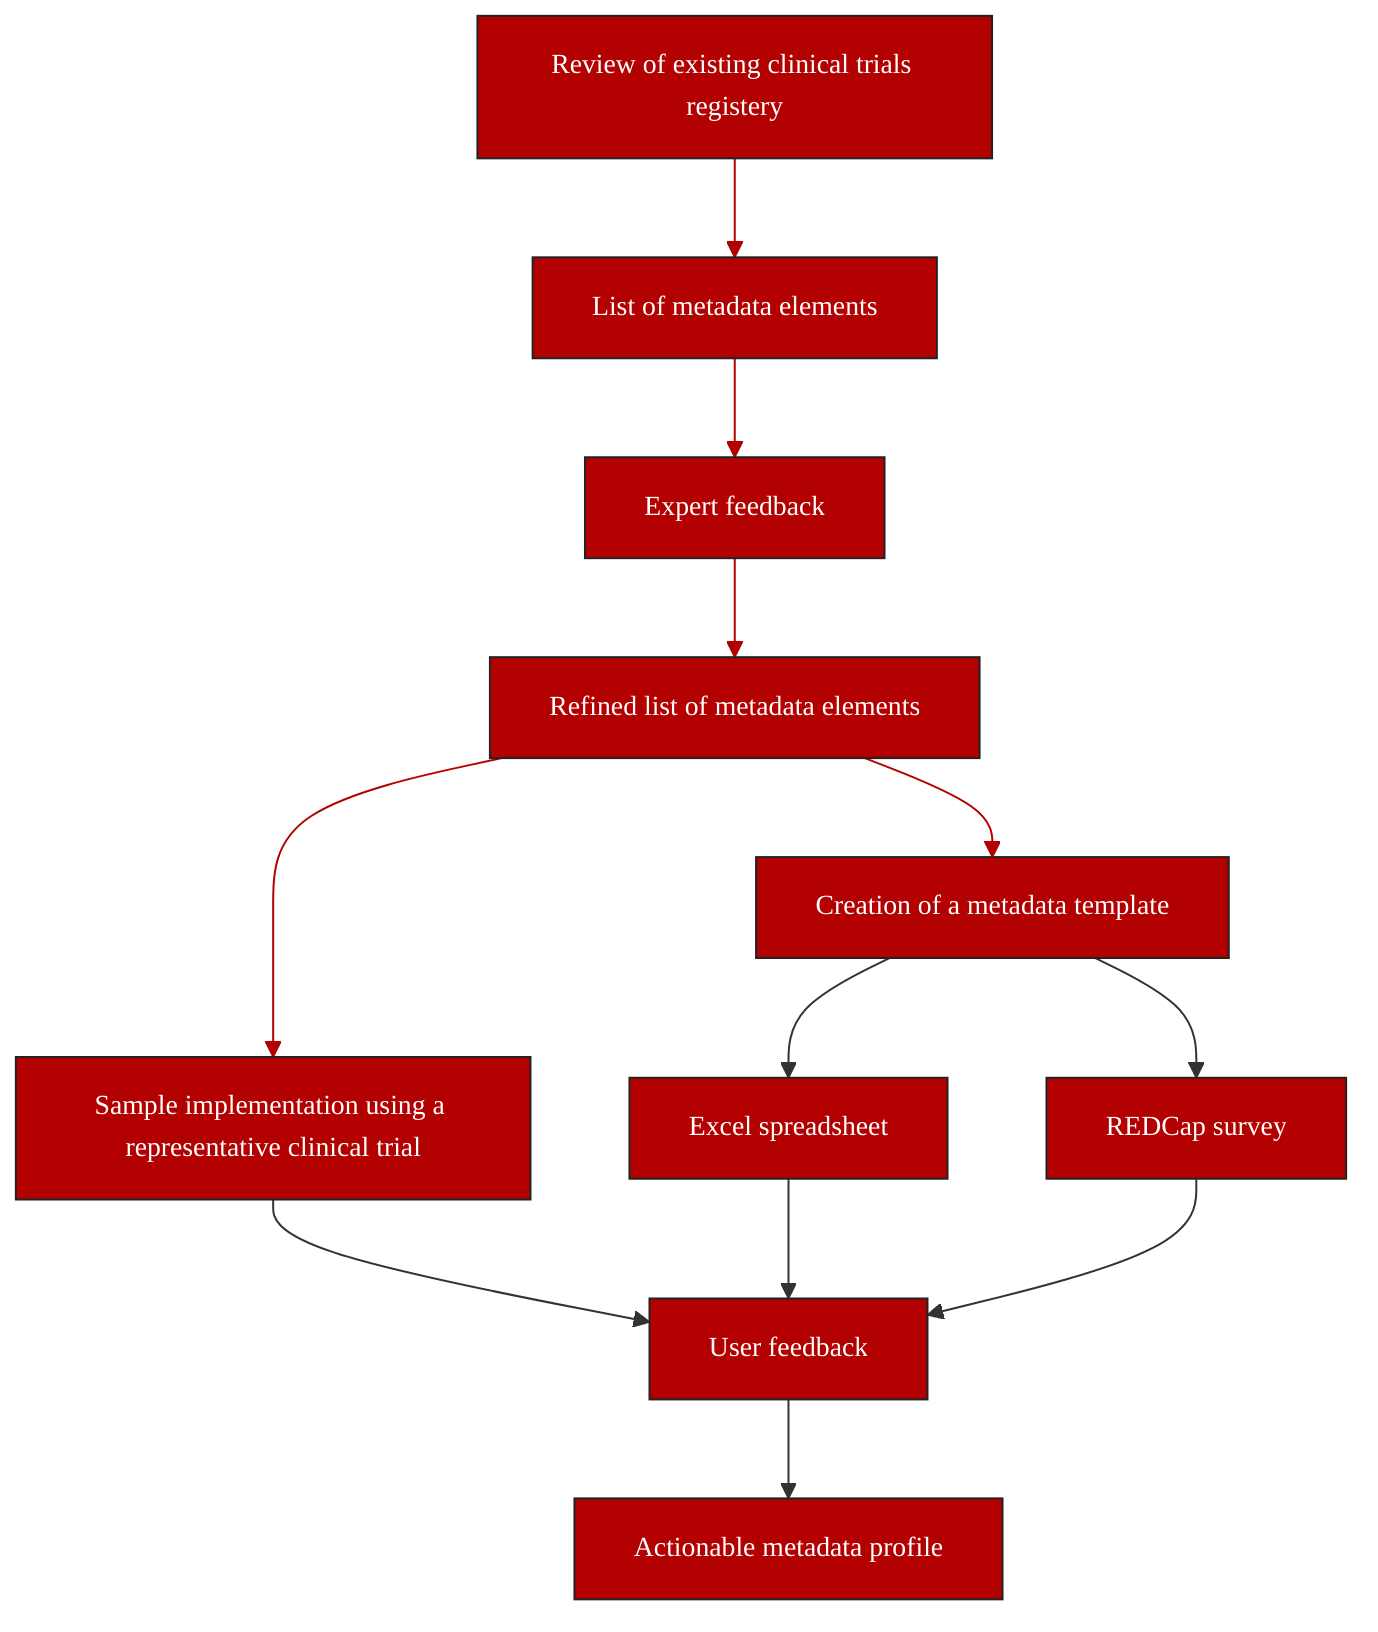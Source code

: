 graph TD
    step1[Review of existing clinical trials registery]:::box --> step2[List of metadata elements]:::box
    step2 --> step3[Expert feedback]:::box
    step3 --> step4[Refined list of metadata elements]:::box
    step4 --> step5[Sample implementation using a representative clinical trial]:::box
    step4 --> step6[Creation of a metadata template]:::box
    step6 --> step7[Excel spreadsheet]:::box
    step6 --> step8[REDCap survey]:::box
    step5 --> step9[User feedback]:::box
    step7 --> step9
    step8 --> step9
    step9 --> step10[Actionable metadata profile]:::box


classDef box font-family:avenir,font-size:14px,fill:#B30000,stroke:#222,color:#fff,stroke-width:1px
linkStyle 0,1,2,3,4 stroke:#B30000,stroke-width:1px,color:#B30000,font-family:avenir;
